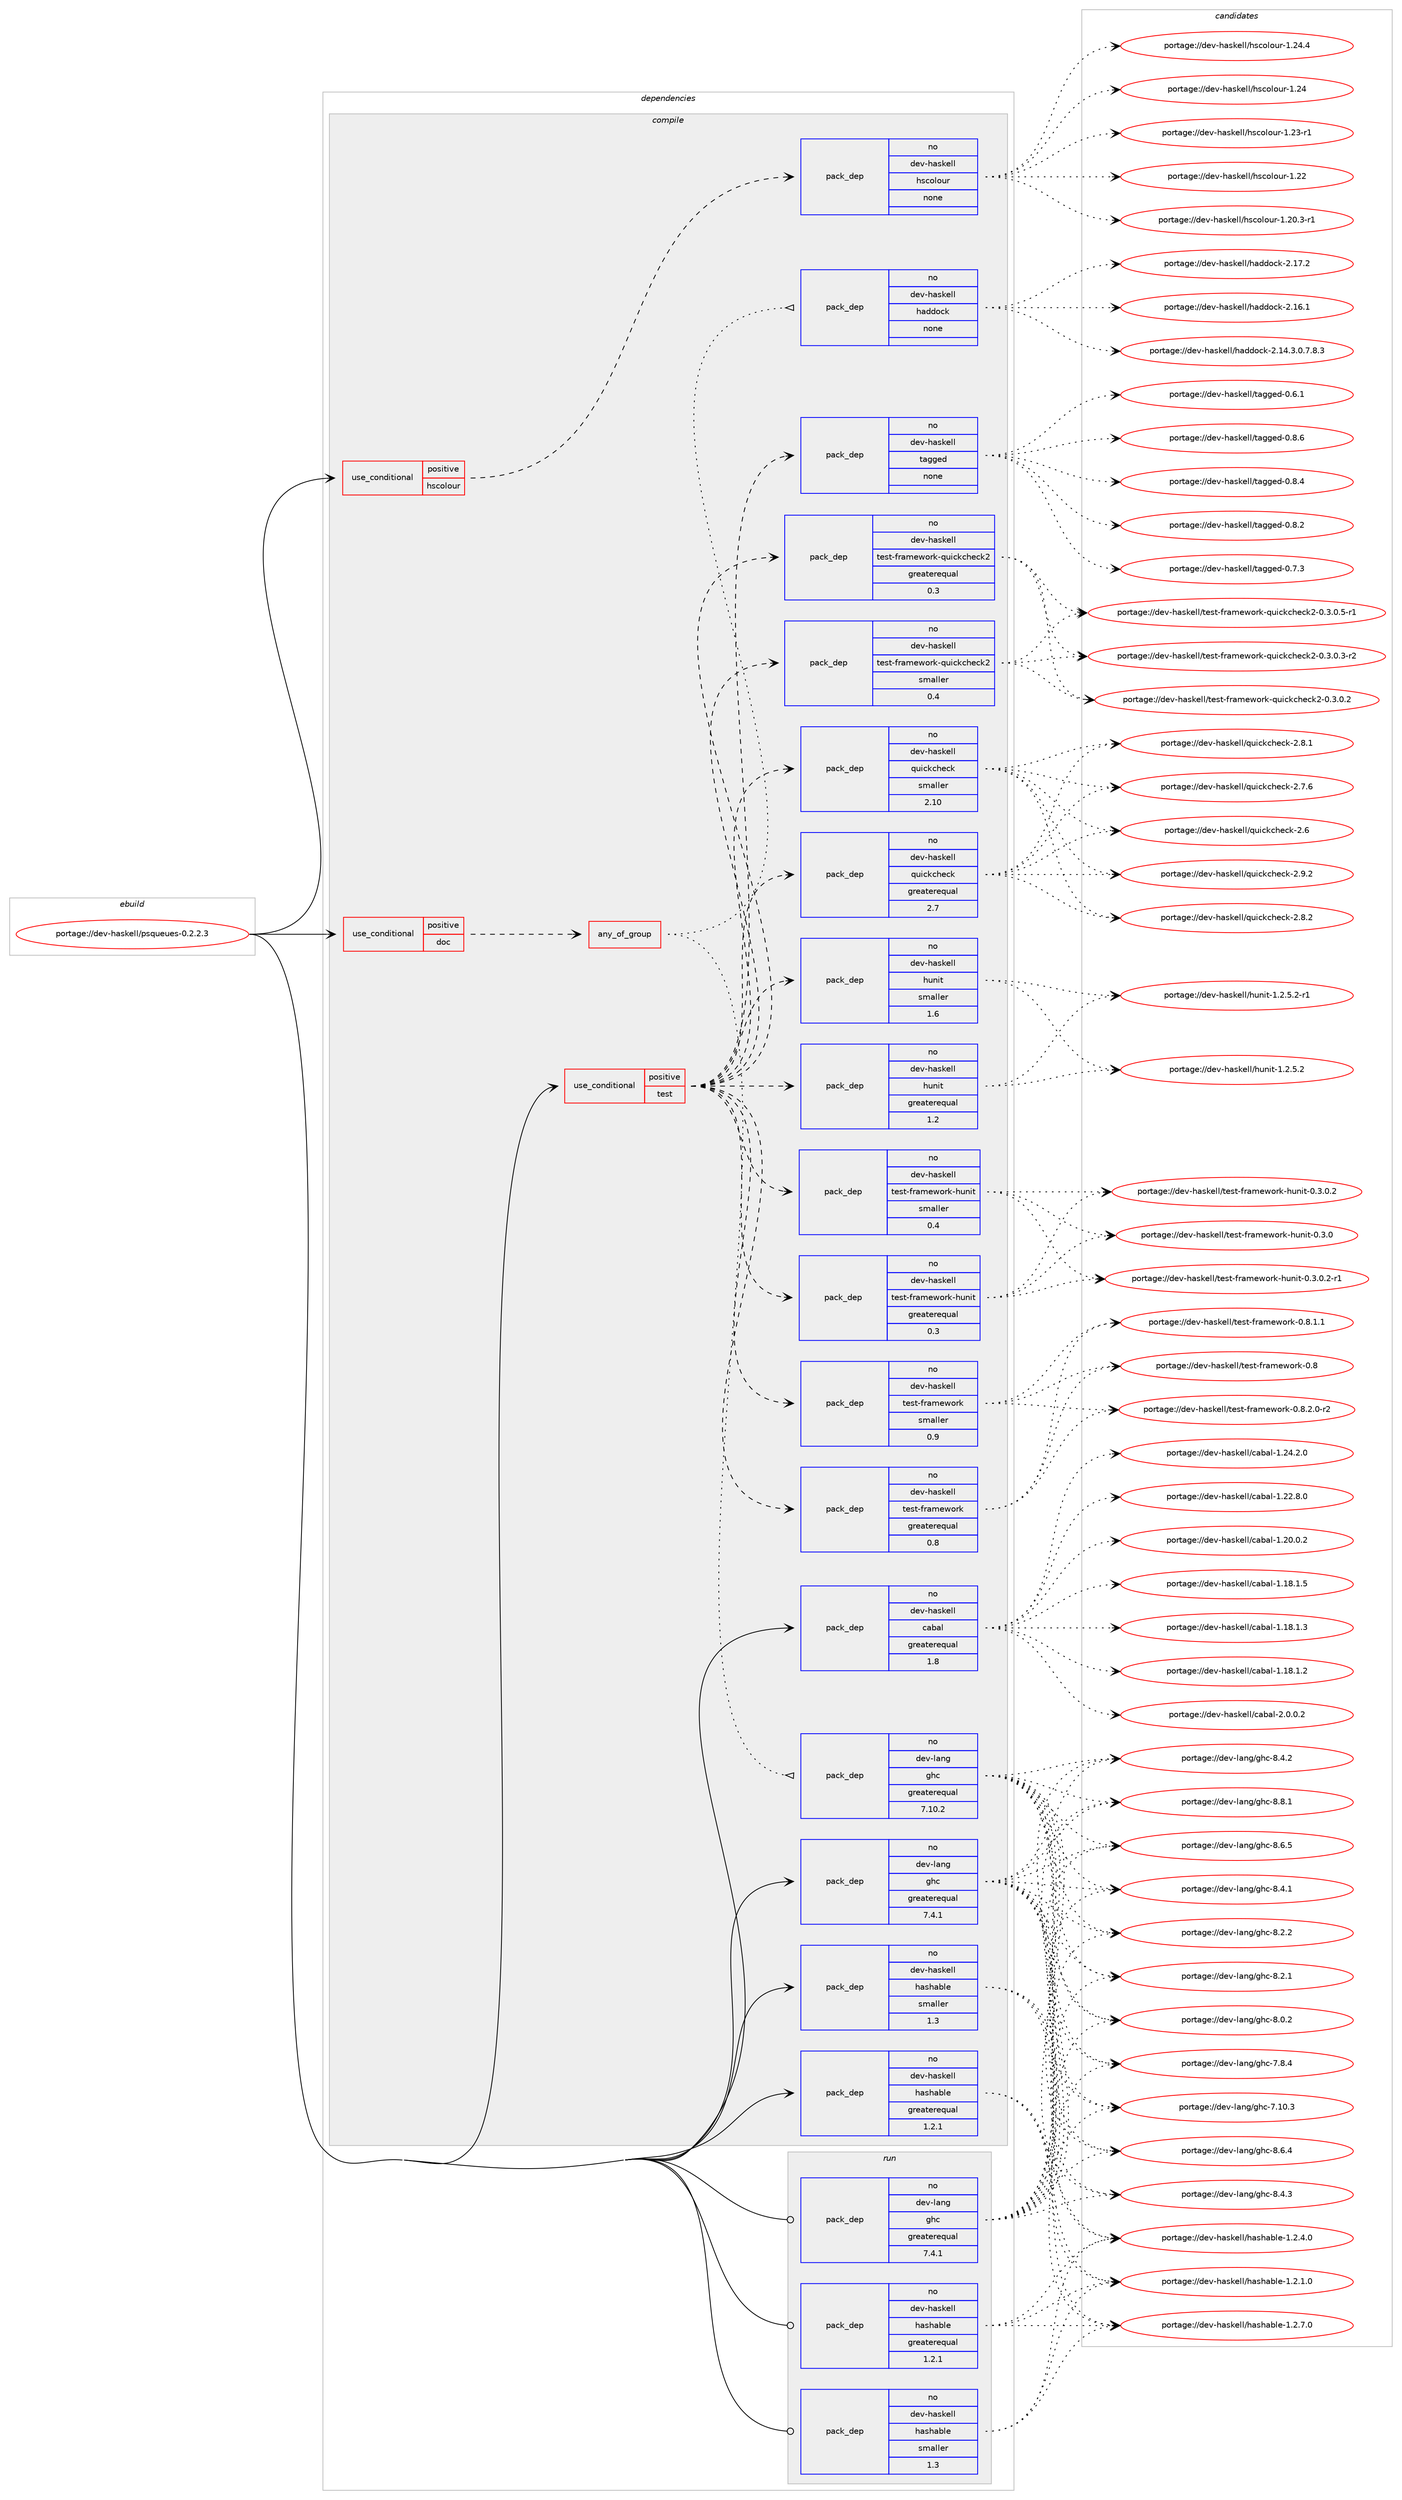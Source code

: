 digraph prolog {

# *************
# Graph options
# *************

newrank=true;
concentrate=true;
compound=true;
graph [rankdir=LR,fontname=Helvetica,fontsize=10,ranksep=1.5];#, ranksep=2.5, nodesep=0.2];
edge  [arrowhead=vee];
node  [fontname=Helvetica,fontsize=10];

# **********
# The ebuild
# **********

subgraph cluster_leftcol {
color=gray;
rank=same;
label=<<i>ebuild</i>>;
id [label="portage://dev-haskell/psqueues-0.2.2.3", color=red, width=4, href="../dev-haskell/psqueues-0.2.2.3.svg"];
}

# ****************
# The dependencies
# ****************

subgraph cluster_midcol {
color=gray;
label=<<i>dependencies</i>>;
subgraph cluster_compile {
fillcolor="#eeeeee";
style=filled;
label=<<i>compile</i>>;
subgraph cond132116 {
dependency547658 [label=<<TABLE BORDER="0" CELLBORDER="1" CELLSPACING="0" CELLPADDING="4"><TR><TD ROWSPAN="3" CELLPADDING="10">use_conditional</TD></TR><TR><TD>positive</TD></TR><TR><TD>doc</TD></TR></TABLE>>, shape=none, color=red];
subgraph any5879 {
dependency547659 [label=<<TABLE BORDER="0" CELLBORDER="1" CELLSPACING="0" CELLPADDING="4"><TR><TD CELLPADDING="10">any_of_group</TD></TR></TABLE>>, shape=none, color=red];subgraph pack409426 {
dependency547660 [label=<<TABLE BORDER="0" CELLBORDER="1" CELLSPACING="0" CELLPADDING="4" WIDTH="220"><TR><TD ROWSPAN="6" CELLPADDING="30">pack_dep</TD></TR><TR><TD WIDTH="110">no</TD></TR><TR><TD>dev-haskell</TD></TR><TR><TD>haddock</TD></TR><TR><TD>none</TD></TR><TR><TD></TD></TR></TABLE>>, shape=none, color=blue];
}
dependency547659:e -> dependency547660:w [weight=20,style="dotted",arrowhead="oinv"];
subgraph pack409427 {
dependency547661 [label=<<TABLE BORDER="0" CELLBORDER="1" CELLSPACING="0" CELLPADDING="4" WIDTH="220"><TR><TD ROWSPAN="6" CELLPADDING="30">pack_dep</TD></TR><TR><TD WIDTH="110">no</TD></TR><TR><TD>dev-lang</TD></TR><TR><TD>ghc</TD></TR><TR><TD>greaterequal</TD></TR><TR><TD>7.10.2</TD></TR></TABLE>>, shape=none, color=blue];
}
dependency547659:e -> dependency547661:w [weight=20,style="dotted",arrowhead="oinv"];
}
dependency547658:e -> dependency547659:w [weight=20,style="dashed",arrowhead="vee"];
}
id:e -> dependency547658:w [weight=20,style="solid",arrowhead="vee"];
subgraph cond132117 {
dependency547662 [label=<<TABLE BORDER="0" CELLBORDER="1" CELLSPACING="0" CELLPADDING="4"><TR><TD ROWSPAN="3" CELLPADDING="10">use_conditional</TD></TR><TR><TD>positive</TD></TR><TR><TD>hscolour</TD></TR></TABLE>>, shape=none, color=red];
subgraph pack409428 {
dependency547663 [label=<<TABLE BORDER="0" CELLBORDER="1" CELLSPACING="0" CELLPADDING="4" WIDTH="220"><TR><TD ROWSPAN="6" CELLPADDING="30">pack_dep</TD></TR><TR><TD WIDTH="110">no</TD></TR><TR><TD>dev-haskell</TD></TR><TR><TD>hscolour</TD></TR><TR><TD>none</TD></TR><TR><TD></TD></TR></TABLE>>, shape=none, color=blue];
}
dependency547662:e -> dependency547663:w [weight=20,style="dashed",arrowhead="vee"];
}
id:e -> dependency547662:w [weight=20,style="solid",arrowhead="vee"];
subgraph cond132118 {
dependency547664 [label=<<TABLE BORDER="0" CELLBORDER="1" CELLSPACING="0" CELLPADDING="4"><TR><TD ROWSPAN="3" CELLPADDING="10">use_conditional</TD></TR><TR><TD>positive</TD></TR><TR><TD>test</TD></TR></TABLE>>, shape=none, color=red];
subgraph pack409429 {
dependency547665 [label=<<TABLE BORDER="0" CELLBORDER="1" CELLSPACING="0" CELLPADDING="4" WIDTH="220"><TR><TD ROWSPAN="6" CELLPADDING="30">pack_dep</TD></TR><TR><TD WIDTH="110">no</TD></TR><TR><TD>dev-haskell</TD></TR><TR><TD>hunit</TD></TR><TR><TD>greaterequal</TD></TR><TR><TD>1.2</TD></TR></TABLE>>, shape=none, color=blue];
}
dependency547664:e -> dependency547665:w [weight=20,style="dashed",arrowhead="vee"];
subgraph pack409430 {
dependency547666 [label=<<TABLE BORDER="0" CELLBORDER="1" CELLSPACING="0" CELLPADDING="4" WIDTH="220"><TR><TD ROWSPAN="6" CELLPADDING="30">pack_dep</TD></TR><TR><TD WIDTH="110">no</TD></TR><TR><TD>dev-haskell</TD></TR><TR><TD>hunit</TD></TR><TR><TD>smaller</TD></TR><TR><TD>1.6</TD></TR></TABLE>>, shape=none, color=blue];
}
dependency547664:e -> dependency547666:w [weight=20,style="dashed",arrowhead="vee"];
subgraph pack409431 {
dependency547667 [label=<<TABLE BORDER="0" CELLBORDER="1" CELLSPACING="0" CELLPADDING="4" WIDTH="220"><TR><TD ROWSPAN="6" CELLPADDING="30">pack_dep</TD></TR><TR><TD WIDTH="110">no</TD></TR><TR><TD>dev-haskell</TD></TR><TR><TD>quickcheck</TD></TR><TR><TD>greaterequal</TD></TR><TR><TD>2.7</TD></TR></TABLE>>, shape=none, color=blue];
}
dependency547664:e -> dependency547667:w [weight=20,style="dashed",arrowhead="vee"];
subgraph pack409432 {
dependency547668 [label=<<TABLE BORDER="0" CELLBORDER="1" CELLSPACING="0" CELLPADDING="4" WIDTH="220"><TR><TD ROWSPAN="6" CELLPADDING="30">pack_dep</TD></TR><TR><TD WIDTH="110">no</TD></TR><TR><TD>dev-haskell</TD></TR><TR><TD>quickcheck</TD></TR><TR><TD>smaller</TD></TR><TR><TD>2.10</TD></TR></TABLE>>, shape=none, color=blue];
}
dependency547664:e -> dependency547668:w [weight=20,style="dashed",arrowhead="vee"];
subgraph pack409433 {
dependency547669 [label=<<TABLE BORDER="0" CELLBORDER="1" CELLSPACING="0" CELLPADDING="4" WIDTH="220"><TR><TD ROWSPAN="6" CELLPADDING="30">pack_dep</TD></TR><TR><TD WIDTH="110">no</TD></TR><TR><TD>dev-haskell</TD></TR><TR><TD>tagged</TD></TR><TR><TD>none</TD></TR><TR><TD></TD></TR></TABLE>>, shape=none, color=blue];
}
dependency547664:e -> dependency547669:w [weight=20,style="dashed",arrowhead="vee"];
subgraph pack409434 {
dependency547670 [label=<<TABLE BORDER="0" CELLBORDER="1" CELLSPACING="0" CELLPADDING="4" WIDTH="220"><TR><TD ROWSPAN="6" CELLPADDING="30">pack_dep</TD></TR><TR><TD WIDTH="110">no</TD></TR><TR><TD>dev-haskell</TD></TR><TR><TD>test-framework</TD></TR><TR><TD>greaterequal</TD></TR><TR><TD>0.8</TD></TR></TABLE>>, shape=none, color=blue];
}
dependency547664:e -> dependency547670:w [weight=20,style="dashed",arrowhead="vee"];
subgraph pack409435 {
dependency547671 [label=<<TABLE BORDER="0" CELLBORDER="1" CELLSPACING="0" CELLPADDING="4" WIDTH="220"><TR><TD ROWSPAN="6" CELLPADDING="30">pack_dep</TD></TR><TR><TD WIDTH="110">no</TD></TR><TR><TD>dev-haskell</TD></TR><TR><TD>test-framework</TD></TR><TR><TD>smaller</TD></TR><TR><TD>0.9</TD></TR></TABLE>>, shape=none, color=blue];
}
dependency547664:e -> dependency547671:w [weight=20,style="dashed",arrowhead="vee"];
subgraph pack409436 {
dependency547672 [label=<<TABLE BORDER="0" CELLBORDER="1" CELLSPACING="0" CELLPADDING="4" WIDTH="220"><TR><TD ROWSPAN="6" CELLPADDING="30">pack_dep</TD></TR><TR><TD WIDTH="110">no</TD></TR><TR><TD>dev-haskell</TD></TR><TR><TD>test-framework-hunit</TD></TR><TR><TD>greaterequal</TD></TR><TR><TD>0.3</TD></TR></TABLE>>, shape=none, color=blue];
}
dependency547664:e -> dependency547672:w [weight=20,style="dashed",arrowhead="vee"];
subgraph pack409437 {
dependency547673 [label=<<TABLE BORDER="0" CELLBORDER="1" CELLSPACING="0" CELLPADDING="4" WIDTH="220"><TR><TD ROWSPAN="6" CELLPADDING="30">pack_dep</TD></TR><TR><TD WIDTH="110">no</TD></TR><TR><TD>dev-haskell</TD></TR><TR><TD>test-framework-hunit</TD></TR><TR><TD>smaller</TD></TR><TR><TD>0.4</TD></TR></TABLE>>, shape=none, color=blue];
}
dependency547664:e -> dependency547673:w [weight=20,style="dashed",arrowhead="vee"];
subgraph pack409438 {
dependency547674 [label=<<TABLE BORDER="0" CELLBORDER="1" CELLSPACING="0" CELLPADDING="4" WIDTH="220"><TR><TD ROWSPAN="6" CELLPADDING="30">pack_dep</TD></TR><TR><TD WIDTH="110">no</TD></TR><TR><TD>dev-haskell</TD></TR><TR><TD>test-framework-quickcheck2</TD></TR><TR><TD>greaterequal</TD></TR><TR><TD>0.3</TD></TR></TABLE>>, shape=none, color=blue];
}
dependency547664:e -> dependency547674:w [weight=20,style="dashed",arrowhead="vee"];
subgraph pack409439 {
dependency547675 [label=<<TABLE BORDER="0" CELLBORDER="1" CELLSPACING="0" CELLPADDING="4" WIDTH="220"><TR><TD ROWSPAN="6" CELLPADDING="30">pack_dep</TD></TR><TR><TD WIDTH="110">no</TD></TR><TR><TD>dev-haskell</TD></TR><TR><TD>test-framework-quickcheck2</TD></TR><TR><TD>smaller</TD></TR><TR><TD>0.4</TD></TR></TABLE>>, shape=none, color=blue];
}
dependency547664:e -> dependency547675:w [weight=20,style="dashed",arrowhead="vee"];
}
id:e -> dependency547664:w [weight=20,style="solid",arrowhead="vee"];
subgraph pack409440 {
dependency547676 [label=<<TABLE BORDER="0" CELLBORDER="1" CELLSPACING="0" CELLPADDING="4" WIDTH="220"><TR><TD ROWSPAN="6" CELLPADDING="30">pack_dep</TD></TR><TR><TD WIDTH="110">no</TD></TR><TR><TD>dev-haskell</TD></TR><TR><TD>cabal</TD></TR><TR><TD>greaterequal</TD></TR><TR><TD>1.8</TD></TR></TABLE>>, shape=none, color=blue];
}
id:e -> dependency547676:w [weight=20,style="solid",arrowhead="vee"];
subgraph pack409441 {
dependency547677 [label=<<TABLE BORDER="0" CELLBORDER="1" CELLSPACING="0" CELLPADDING="4" WIDTH="220"><TR><TD ROWSPAN="6" CELLPADDING="30">pack_dep</TD></TR><TR><TD WIDTH="110">no</TD></TR><TR><TD>dev-haskell</TD></TR><TR><TD>hashable</TD></TR><TR><TD>greaterequal</TD></TR><TR><TD>1.2.1</TD></TR></TABLE>>, shape=none, color=blue];
}
id:e -> dependency547677:w [weight=20,style="solid",arrowhead="vee"];
subgraph pack409442 {
dependency547678 [label=<<TABLE BORDER="0" CELLBORDER="1" CELLSPACING="0" CELLPADDING="4" WIDTH="220"><TR><TD ROWSPAN="6" CELLPADDING="30">pack_dep</TD></TR><TR><TD WIDTH="110">no</TD></TR><TR><TD>dev-haskell</TD></TR><TR><TD>hashable</TD></TR><TR><TD>smaller</TD></TR><TR><TD>1.3</TD></TR></TABLE>>, shape=none, color=blue];
}
id:e -> dependency547678:w [weight=20,style="solid",arrowhead="vee"];
subgraph pack409443 {
dependency547679 [label=<<TABLE BORDER="0" CELLBORDER="1" CELLSPACING="0" CELLPADDING="4" WIDTH="220"><TR><TD ROWSPAN="6" CELLPADDING="30">pack_dep</TD></TR><TR><TD WIDTH="110">no</TD></TR><TR><TD>dev-lang</TD></TR><TR><TD>ghc</TD></TR><TR><TD>greaterequal</TD></TR><TR><TD>7.4.1</TD></TR></TABLE>>, shape=none, color=blue];
}
id:e -> dependency547679:w [weight=20,style="solid",arrowhead="vee"];
}
subgraph cluster_compileandrun {
fillcolor="#eeeeee";
style=filled;
label=<<i>compile and run</i>>;
}
subgraph cluster_run {
fillcolor="#eeeeee";
style=filled;
label=<<i>run</i>>;
subgraph pack409444 {
dependency547680 [label=<<TABLE BORDER="0" CELLBORDER="1" CELLSPACING="0" CELLPADDING="4" WIDTH="220"><TR><TD ROWSPAN="6" CELLPADDING="30">pack_dep</TD></TR><TR><TD WIDTH="110">no</TD></TR><TR><TD>dev-haskell</TD></TR><TR><TD>hashable</TD></TR><TR><TD>greaterequal</TD></TR><TR><TD>1.2.1</TD></TR></TABLE>>, shape=none, color=blue];
}
id:e -> dependency547680:w [weight=20,style="solid",arrowhead="odot"];
subgraph pack409445 {
dependency547681 [label=<<TABLE BORDER="0" CELLBORDER="1" CELLSPACING="0" CELLPADDING="4" WIDTH="220"><TR><TD ROWSPAN="6" CELLPADDING="30">pack_dep</TD></TR><TR><TD WIDTH="110">no</TD></TR><TR><TD>dev-haskell</TD></TR><TR><TD>hashable</TD></TR><TR><TD>smaller</TD></TR><TR><TD>1.3</TD></TR></TABLE>>, shape=none, color=blue];
}
id:e -> dependency547681:w [weight=20,style="solid",arrowhead="odot"];
subgraph pack409446 {
dependency547682 [label=<<TABLE BORDER="0" CELLBORDER="1" CELLSPACING="0" CELLPADDING="4" WIDTH="220"><TR><TD ROWSPAN="6" CELLPADDING="30">pack_dep</TD></TR><TR><TD WIDTH="110">no</TD></TR><TR><TD>dev-lang</TD></TR><TR><TD>ghc</TD></TR><TR><TD>greaterequal</TD></TR><TR><TD>7.4.1</TD></TR></TABLE>>, shape=none, color=blue];
}
id:e -> dependency547682:w [weight=20,style="solid",arrowhead="odot"];
}
}

# **************
# The candidates
# **************

subgraph cluster_choices {
rank=same;
color=gray;
label=<<i>candidates</i>>;

subgraph choice409426 {
color=black;
nodesep=1;
choice100101118451049711510710110810847104971001001119910745504649554650 [label="portage://dev-haskell/haddock-2.17.2", color=red, width=4,href="../dev-haskell/haddock-2.17.2.svg"];
choice100101118451049711510710110810847104971001001119910745504649544649 [label="portage://dev-haskell/haddock-2.16.1", color=red, width=4,href="../dev-haskell/haddock-2.16.1.svg"];
choice1001011184510497115107101108108471049710010011199107455046495246514648465546564651 [label="portage://dev-haskell/haddock-2.14.3.0.7.8.3", color=red, width=4,href="../dev-haskell/haddock-2.14.3.0.7.8.3.svg"];
dependency547660:e -> choice100101118451049711510710110810847104971001001119910745504649554650:w [style=dotted,weight="100"];
dependency547660:e -> choice100101118451049711510710110810847104971001001119910745504649544649:w [style=dotted,weight="100"];
dependency547660:e -> choice1001011184510497115107101108108471049710010011199107455046495246514648465546564651:w [style=dotted,weight="100"];
}
subgraph choice409427 {
color=black;
nodesep=1;
choice10010111845108971101034710310499455646564649 [label="portage://dev-lang/ghc-8.8.1", color=red, width=4,href="../dev-lang/ghc-8.8.1.svg"];
choice10010111845108971101034710310499455646544653 [label="portage://dev-lang/ghc-8.6.5", color=red, width=4,href="../dev-lang/ghc-8.6.5.svg"];
choice10010111845108971101034710310499455646544652 [label="portage://dev-lang/ghc-8.6.4", color=red, width=4,href="../dev-lang/ghc-8.6.4.svg"];
choice10010111845108971101034710310499455646524651 [label="portage://dev-lang/ghc-8.4.3", color=red, width=4,href="../dev-lang/ghc-8.4.3.svg"];
choice10010111845108971101034710310499455646524650 [label="portage://dev-lang/ghc-8.4.2", color=red, width=4,href="../dev-lang/ghc-8.4.2.svg"];
choice10010111845108971101034710310499455646524649 [label="portage://dev-lang/ghc-8.4.1", color=red, width=4,href="../dev-lang/ghc-8.4.1.svg"];
choice10010111845108971101034710310499455646504650 [label="portage://dev-lang/ghc-8.2.2", color=red, width=4,href="../dev-lang/ghc-8.2.2.svg"];
choice10010111845108971101034710310499455646504649 [label="portage://dev-lang/ghc-8.2.1", color=red, width=4,href="../dev-lang/ghc-8.2.1.svg"];
choice10010111845108971101034710310499455646484650 [label="portage://dev-lang/ghc-8.0.2", color=red, width=4,href="../dev-lang/ghc-8.0.2.svg"];
choice10010111845108971101034710310499455546564652 [label="portage://dev-lang/ghc-7.8.4", color=red, width=4,href="../dev-lang/ghc-7.8.4.svg"];
choice1001011184510897110103471031049945554649484651 [label="portage://dev-lang/ghc-7.10.3", color=red, width=4,href="../dev-lang/ghc-7.10.3.svg"];
dependency547661:e -> choice10010111845108971101034710310499455646564649:w [style=dotted,weight="100"];
dependency547661:e -> choice10010111845108971101034710310499455646544653:w [style=dotted,weight="100"];
dependency547661:e -> choice10010111845108971101034710310499455646544652:w [style=dotted,weight="100"];
dependency547661:e -> choice10010111845108971101034710310499455646524651:w [style=dotted,weight="100"];
dependency547661:e -> choice10010111845108971101034710310499455646524650:w [style=dotted,weight="100"];
dependency547661:e -> choice10010111845108971101034710310499455646524649:w [style=dotted,weight="100"];
dependency547661:e -> choice10010111845108971101034710310499455646504650:w [style=dotted,weight="100"];
dependency547661:e -> choice10010111845108971101034710310499455646504649:w [style=dotted,weight="100"];
dependency547661:e -> choice10010111845108971101034710310499455646484650:w [style=dotted,weight="100"];
dependency547661:e -> choice10010111845108971101034710310499455546564652:w [style=dotted,weight="100"];
dependency547661:e -> choice1001011184510897110103471031049945554649484651:w [style=dotted,weight="100"];
}
subgraph choice409428 {
color=black;
nodesep=1;
choice1001011184510497115107101108108471041159911110811111711445494650524652 [label="portage://dev-haskell/hscolour-1.24.4", color=red, width=4,href="../dev-haskell/hscolour-1.24.4.svg"];
choice100101118451049711510710110810847104115991111081111171144549465052 [label="portage://dev-haskell/hscolour-1.24", color=red, width=4,href="../dev-haskell/hscolour-1.24.svg"];
choice1001011184510497115107101108108471041159911110811111711445494650514511449 [label="portage://dev-haskell/hscolour-1.23-r1", color=red, width=4,href="../dev-haskell/hscolour-1.23-r1.svg"];
choice100101118451049711510710110810847104115991111081111171144549465050 [label="portage://dev-haskell/hscolour-1.22", color=red, width=4,href="../dev-haskell/hscolour-1.22.svg"];
choice10010111845104971151071011081084710411599111108111117114454946504846514511449 [label="portage://dev-haskell/hscolour-1.20.3-r1", color=red, width=4,href="../dev-haskell/hscolour-1.20.3-r1.svg"];
dependency547663:e -> choice1001011184510497115107101108108471041159911110811111711445494650524652:w [style=dotted,weight="100"];
dependency547663:e -> choice100101118451049711510710110810847104115991111081111171144549465052:w [style=dotted,weight="100"];
dependency547663:e -> choice1001011184510497115107101108108471041159911110811111711445494650514511449:w [style=dotted,weight="100"];
dependency547663:e -> choice100101118451049711510710110810847104115991111081111171144549465050:w [style=dotted,weight="100"];
dependency547663:e -> choice10010111845104971151071011081084710411599111108111117114454946504846514511449:w [style=dotted,weight="100"];
}
subgraph choice409429 {
color=black;
nodesep=1;
choice10010111845104971151071011081084710411711010511645494650465346504511449 [label="portage://dev-haskell/hunit-1.2.5.2-r1", color=red, width=4,href="../dev-haskell/hunit-1.2.5.2-r1.svg"];
choice1001011184510497115107101108108471041171101051164549465046534650 [label="portage://dev-haskell/hunit-1.2.5.2", color=red, width=4,href="../dev-haskell/hunit-1.2.5.2.svg"];
dependency547665:e -> choice10010111845104971151071011081084710411711010511645494650465346504511449:w [style=dotted,weight="100"];
dependency547665:e -> choice1001011184510497115107101108108471041171101051164549465046534650:w [style=dotted,weight="100"];
}
subgraph choice409430 {
color=black;
nodesep=1;
choice10010111845104971151071011081084710411711010511645494650465346504511449 [label="portage://dev-haskell/hunit-1.2.5.2-r1", color=red, width=4,href="../dev-haskell/hunit-1.2.5.2-r1.svg"];
choice1001011184510497115107101108108471041171101051164549465046534650 [label="portage://dev-haskell/hunit-1.2.5.2", color=red, width=4,href="../dev-haskell/hunit-1.2.5.2.svg"];
dependency547666:e -> choice10010111845104971151071011081084710411711010511645494650465346504511449:w [style=dotted,weight="100"];
dependency547666:e -> choice1001011184510497115107101108108471041171101051164549465046534650:w [style=dotted,weight="100"];
}
subgraph choice409431 {
color=black;
nodesep=1;
choice100101118451049711510710110810847113117105991079910410199107455046574650 [label="portage://dev-haskell/quickcheck-2.9.2", color=red, width=4,href="../dev-haskell/quickcheck-2.9.2.svg"];
choice100101118451049711510710110810847113117105991079910410199107455046564650 [label="portage://dev-haskell/quickcheck-2.8.2", color=red, width=4,href="../dev-haskell/quickcheck-2.8.2.svg"];
choice100101118451049711510710110810847113117105991079910410199107455046564649 [label="portage://dev-haskell/quickcheck-2.8.1", color=red, width=4,href="../dev-haskell/quickcheck-2.8.1.svg"];
choice100101118451049711510710110810847113117105991079910410199107455046554654 [label="portage://dev-haskell/quickcheck-2.7.6", color=red, width=4,href="../dev-haskell/quickcheck-2.7.6.svg"];
choice10010111845104971151071011081084711311710599107991041019910745504654 [label="portage://dev-haskell/quickcheck-2.6", color=red, width=4,href="../dev-haskell/quickcheck-2.6.svg"];
dependency547667:e -> choice100101118451049711510710110810847113117105991079910410199107455046574650:w [style=dotted,weight="100"];
dependency547667:e -> choice100101118451049711510710110810847113117105991079910410199107455046564650:w [style=dotted,weight="100"];
dependency547667:e -> choice100101118451049711510710110810847113117105991079910410199107455046564649:w [style=dotted,weight="100"];
dependency547667:e -> choice100101118451049711510710110810847113117105991079910410199107455046554654:w [style=dotted,weight="100"];
dependency547667:e -> choice10010111845104971151071011081084711311710599107991041019910745504654:w [style=dotted,weight="100"];
}
subgraph choice409432 {
color=black;
nodesep=1;
choice100101118451049711510710110810847113117105991079910410199107455046574650 [label="portage://dev-haskell/quickcheck-2.9.2", color=red, width=4,href="../dev-haskell/quickcheck-2.9.2.svg"];
choice100101118451049711510710110810847113117105991079910410199107455046564650 [label="portage://dev-haskell/quickcheck-2.8.2", color=red, width=4,href="../dev-haskell/quickcheck-2.8.2.svg"];
choice100101118451049711510710110810847113117105991079910410199107455046564649 [label="portage://dev-haskell/quickcheck-2.8.1", color=red, width=4,href="../dev-haskell/quickcheck-2.8.1.svg"];
choice100101118451049711510710110810847113117105991079910410199107455046554654 [label="portage://dev-haskell/quickcheck-2.7.6", color=red, width=4,href="../dev-haskell/quickcheck-2.7.6.svg"];
choice10010111845104971151071011081084711311710599107991041019910745504654 [label="portage://dev-haskell/quickcheck-2.6", color=red, width=4,href="../dev-haskell/quickcheck-2.6.svg"];
dependency547668:e -> choice100101118451049711510710110810847113117105991079910410199107455046574650:w [style=dotted,weight="100"];
dependency547668:e -> choice100101118451049711510710110810847113117105991079910410199107455046564650:w [style=dotted,weight="100"];
dependency547668:e -> choice100101118451049711510710110810847113117105991079910410199107455046564649:w [style=dotted,weight="100"];
dependency547668:e -> choice100101118451049711510710110810847113117105991079910410199107455046554654:w [style=dotted,weight="100"];
dependency547668:e -> choice10010111845104971151071011081084711311710599107991041019910745504654:w [style=dotted,weight="100"];
}
subgraph choice409433 {
color=black;
nodesep=1;
choice10010111845104971151071011081084711697103103101100454846564654 [label="portage://dev-haskell/tagged-0.8.6", color=red, width=4,href="../dev-haskell/tagged-0.8.6.svg"];
choice10010111845104971151071011081084711697103103101100454846564652 [label="portage://dev-haskell/tagged-0.8.4", color=red, width=4,href="../dev-haskell/tagged-0.8.4.svg"];
choice10010111845104971151071011081084711697103103101100454846564650 [label="portage://dev-haskell/tagged-0.8.2", color=red, width=4,href="../dev-haskell/tagged-0.8.2.svg"];
choice10010111845104971151071011081084711697103103101100454846554651 [label="portage://dev-haskell/tagged-0.7.3", color=red, width=4,href="../dev-haskell/tagged-0.7.3.svg"];
choice10010111845104971151071011081084711697103103101100454846544649 [label="portage://dev-haskell/tagged-0.6.1", color=red, width=4,href="../dev-haskell/tagged-0.6.1.svg"];
dependency547669:e -> choice10010111845104971151071011081084711697103103101100454846564654:w [style=dotted,weight="100"];
dependency547669:e -> choice10010111845104971151071011081084711697103103101100454846564652:w [style=dotted,weight="100"];
dependency547669:e -> choice10010111845104971151071011081084711697103103101100454846564650:w [style=dotted,weight="100"];
dependency547669:e -> choice10010111845104971151071011081084711697103103101100454846554651:w [style=dotted,weight="100"];
dependency547669:e -> choice10010111845104971151071011081084711697103103101100454846544649:w [style=dotted,weight="100"];
}
subgraph choice409434 {
color=black;
nodesep=1;
choice100101118451049711510710110810847116101115116451021149710910111911111410745484656465046484511450 [label="portage://dev-haskell/test-framework-0.8.2.0-r2", color=red, width=4,href="../dev-haskell/test-framework-0.8.2.0-r2.svg"];
choice10010111845104971151071011081084711610111511645102114971091011191111141074548465646494649 [label="portage://dev-haskell/test-framework-0.8.1.1", color=red, width=4,href="../dev-haskell/test-framework-0.8.1.1.svg"];
choice100101118451049711510710110810847116101115116451021149710910111911111410745484656 [label="portage://dev-haskell/test-framework-0.8", color=red, width=4,href="../dev-haskell/test-framework-0.8.svg"];
dependency547670:e -> choice100101118451049711510710110810847116101115116451021149710910111911111410745484656465046484511450:w [style=dotted,weight="100"];
dependency547670:e -> choice10010111845104971151071011081084711610111511645102114971091011191111141074548465646494649:w [style=dotted,weight="100"];
dependency547670:e -> choice100101118451049711510710110810847116101115116451021149710910111911111410745484656:w [style=dotted,weight="100"];
}
subgraph choice409435 {
color=black;
nodesep=1;
choice100101118451049711510710110810847116101115116451021149710910111911111410745484656465046484511450 [label="portage://dev-haskell/test-framework-0.8.2.0-r2", color=red, width=4,href="../dev-haskell/test-framework-0.8.2.0-r2.svg"];
choice10010111845104971151071011081084711610111511645102114971091011191111141074548465646494649 [label="portage://dev-haskell/test-framework-0.8.1.1", color=red, width=4,href="../dev-haskell/test-framework-0.8.1.1.svg"];
choice100101118451049711510710110810847116101115116451021149710910111911111410745484656 [label="portage://dev-haskell/test-framework-0.8", color=red, width=4,href="../dev-haskell/test-framework-0.8.svg"];
dependency547671:e -> choice100101118451049711510710110810847116101115116451021149710910111911111410745484656465046484511450:w [style=dotted,weight="100"];
dependency547671:e -> choice10010111845104971151071011081084711610111511645102114971091011191111141074548465646494649:w [style=dotted,weight="100"];
dependency547671:e -> choice100101118451049711510710110810847116101115116451021149710910111911111410745484656:w [style=dotted,weight="100"];
}
subgraph choice409436 {
color=black;
nodesep=1;
choice10010111845104971151071011081084711610111511645102114971091011191111141074510411711010511645484651464846504511449 [label="portage://dev-haskell/test-framework-hunit-0.3.0.2-r1", color=red, width=4,href="../dev-haskell/test-framework-hunit-0.3.0.2-r1.svg"];
choice1001011184510497115107101108108471161011151164510211497109101119111114107451041171101051164548465146484650 [label="portage://dev-haskell/test-framework-hunit-0.3.0.2", color=red, width=4,href="../dev-haskell/test-framework-hunit-0.3.0.2.svg"];
choice100101118451049711510710110810847116101115116451021149710910111911111410745104117110105116454846514648 [label="portage://dev-haskell/test-framework-hunit-0.3.0", color=red, width=4,href="../dev-haskell/test-framework-hunit-0.3.0.svg"];
dependency547672:e -> choice10010111845104971151071011081084711610111511645102114971091011191111141074510411711010511645484651464846504511449:w [style=dotted,weight="100"];
dependency547672:e -> choice1001011184510497115107101108108471161011151164510211497109101119111114107451041171101051164548465146484650:w [style=dotted,weight="100"];
dependency547672:e -> choice100101118451049711510710110810847116101115116451021149710910111911111410745104117110105116454846514648:w [style=dotted,weight="100"];
}
subgraph choice409437 {
color=black;
nodesep=1;
choice10010111845104971151071011081084711610111511645102114971091011191111141074510411711010511645484651464846504511449 [label="portage://dev-haskell/test-framework-hunit-0.3.0.2-r1", color=red, width=4,href="../dev-haskell/test-framework-hunit-0.3.0.2-r1.svg"];
choice1001011184510497115107101108108471161011151164510211497109101119111114107451041171101051164548465146484650 [label="portage://dev-haskell/test-framework-hunit-0.3.0.2", color=red, width=4,href="../dev-haskell/test-framework-hunit-0.3.0.2.svg"];
choice100101118451049711510710110810847116101115116451021149710910111911111410745104117110105116454846514648 [label="portage://dev-haskell/test-framework-hunit-0.3.0", color=red, width=4,href="../dev-haskell/test-framework-hunit-0.3.0.svg"];
dependency547673:e -> choice10010111845104971151071011081084711610111511645102114971091011191111141074510411711010511645484651464846504511449:w [style=dotted,weight="100"];
dependency547673:e -> choice1001011184510497115107101108108471161011151164510211497109101119111114107451041171101051164548465146484650:w [style=dotted,weight="100"];
dependency547673:e -> choice100101118451049711510710110810847116101115116451021149710910111911111410745104117110105116454846514648:w [style=dotted,weight="100"];
}
subgraph choice409438 {
color=black;
nodesep=1;
choice1001011184510497115107101108108471161011151164510211497109101119111114107451131171059910799104101991075045484651464846534511449 [label="portage://dev-haskell/test-framework-quickcheck2-0.3.0.5-r1", color=red, width=4,href="../dev-haskell/test-framework-quickcheck2-0.3.0.5-r1.svg"];
choice1001011184510497115107101108108471161011151164510211497109101119111114107451131171059910799104101991075045484651464846514511450 [label="portage://dev-haskell/test-framework-quickcheck2-0.3.0.3-r2", color=red, width=4,href="../dev-haskell/test-framework-quickcheck2-0.3.0.3-r2.svg"];
choice100101118451049711510710110810847116101115116451021149710910111911111410745113117105991079910410199107504548465146484650 [label="portage://dev-haskell/test-framework-quickcheck2-0.3.0.2", color=red, width=4,href="../dev-haskell/test-framework-quickcheck2-0.3.0.2.svg"];
dependency547674:e -> choice1001011184510497115107101108108471161011151164510211497109101119111114107451131171059910799104101991075045484651464846534511449:w [style=dotted,weight="100"];
dependency547674:e -> choice1001011184510497115107101108108471161011151164510211497109101119111114107451131171059910799104101991075045484651464846514511450:w [style=dotted,weight="100"];
dependency547674:e -> choice100101118451049711510710110810847116101115116451021149710910111911111410745113117105991079910410199107504548465146484650:w [style=dotted,weight="100"];
}
subgraph choice409439 {
color=black;
nodesep=1;
choice1001011184510497115107101108108471161011151164510211497109101119111114107451131171059910799104101991075045484651464846534511449 [label="portage://dev-haskell/test-framework-quickcheck2-0.3.0.5-r1", color=red, width=4,href="../dev-haskell/test-framework-quickcheck2-0.3.0.5-r1.svg"];
choice1001011184510497115107101108108471161011151164510211497109101119111114107451131171059910799104101991075045484651464846514511450 [label="portage://dev-haskell/test-framework-quickcheck2-0.3.0.3-r2", color=red, width=4,href="../dev-haskell/test-framework-quickcheck2-0.3.0.3-r2.svg"];
choice100101118451049711510710110810847116101115116451021149710910111911111410745113117105991079910410199107504548465146484650 [label="portage://dev-haskell/test-framework-quickcheck2-0.3.0.2", color=red, width=4,href="../dev-haskell/test-framework-quickcheck2-0.3.0.2.svg"];
dependency547675:e -> choice1001011184510497115107101108108471161011151164510211497109101119111114107451131171059910799104101991075045484651464846534511449:w [style=dotted,weight="100"];
dependency547675:e -> choice1001011184510497115107101108108471161011151164510211497109101119111114107451131171059910799104101991075045484651464846514511450:w [style=dotted,weight="100"];
dependency547675:e -> choice100101118451049711510710110810847116101115116451021149710910111911111410745113117105991079910410199107504548465146484650:w [style=dotted,weight="100"];
}
subgraph choice409440 {
color=black;
nodesep=1;
choice100101118451049711510710110810847999798971084550464846484650 [label="portage://dev-haskell/cabal-2.0.0.2", color=red, width=4,href="../dev-haskell/cabal-2.0.0.2.svg"];
choice10010111845104971151071011081084799979897108454946505246504648 [label="portage://dev-haskell/cabal-1.24.2.0", color=red, width=4,href="../dev-haskell/cabal-1.24.2.0.svg"];
choice10010111845104971151071011081084799979897108454946505046564648 [label="portage://dev-haskell/cabal-1.22.8.0", color=red, width=4,href="../dev-haskell/cabal-1.22.8.0.svg"];
choice10010111845104971151071011081084799979897108454946504846484650 [label="portage://dev-haskell/cabal-1.20.0.2", color=red, width=4,href="../dev-haskell/cabal-1.20.0.2.svg"];
choice10010111845104971151071011081084799979897108454946495646494653 [label="portage://dev-haskell/cabal-1.18.1.5", color=red, width=4,href="../dev-haskell/cabal-1.18.1.5.svg"];
choice10010111845104971151071011081084799979897108454946495646494651 [label="portage://dev-haskell/cabal-1.18.1.3", color=red, width=4,href="../dev-haskell/cabal-1.18.1.3.svg"];
choice10010111845104971151071011081084799979897108454946495646494650 [label="portage://dev-haskell/cabal-1.18.1.2", color=red, width=4,href="../dev-haskell/cabal-1.18.1.2.svg"];
dependency547676:e -> choice100101118451049711510710110810847999798971084550464846484650:w [style=dotted,weight="100"];
dependency547676:e -> choice10010111845104971151071011081084799979897108454946505246504648:w [style=dotted,weight="100"];
dependency547676:e -> choice10010111845104971151071011081084799979897108454946505046564648:w [style=dotted,weight="100"];
dependency547676:e -> choice10010111845104971151071011081084799979897108454946504846484650:w [style=dotted,weight="100"];
dependency547676:e -> choice10010111845104971151071011081084799979897108454946495646494653:w [style=dotted,weight="100"];
dependency547676:e -> choice10010111845104971151071011081084799979897108454946495646494651:w [style=dotted,weight="100"];
dependency547676:e -> choice10010111845104971151071011081084799979897108454946495646494650:w [style=dotted,weight="100"];
}
subgraph choice409441 {
color=black;
nodesep=1;
choice1001011184510497115107101108108471049711510497981081014549465046554648 [label="portage://dev-haskell/hashable-1.2.7.0", color=red, width=4,href="../dev-haskell/hashable-1.2.7.0.svg"];
choice1001011184510497115107101108108471049711510497981081014549465046524648 [label="portage://dev-haskell/hashable-1.2.4.0", color=red, width=4,href="../dev-haskell/hashable-1.2.4.0.svg"];
choice1001011184510497115107101108108471049711510497981081014549465046494648 [label="portage://dev-haskell/hashable-1.2.1.0", color=red, width=4,href="../dev-haskell/hashable-1.2.1.0.svg"];
dependency547677:e -> choice1001011184510497115107101108108471049711510497981081014549465046554648:w [style=dotted,weight="100"];
dependency547677:e -> choice1001011184510497115107101108108471049711510497981081014549465046524648:w [style=dotted,weight="100"];
dependency547677:e -> choice1001011184510497115107101108108471049711510497981081014549465046494648:w [style=dotted,weight="100"];
}
subgraph choice409442 {
color=black;
nodesep=1;
choice1001011184510497115107101108108471049711510497981081014549465046554648 [label="portage://dev-haskell/hashable-1.2.7.0", color=red, width=4,href="../dev-haskell/hashable-1.2.7.0.svg"];
choice1001011184510497115107101108108471049711510497981081014549465046524648 [label="portage://dev-haskell/hashable-1.2.4.0", color=red, width=4,href="../dev-haskell/hashable-1.2.4.0.svg"];
choice1001011184510497115107101108108471049711510497981081014549465046494648 [label="portage://dev-haskell/hashable-1.2.1.0", color=red, width=4,href="../dev-haskell/hashable-1.2.1.0.svg"];
dependency547678:e -> choice1001011184510497115107101108108471049711510497981081014549465046554648:w [style=dotted,weight="100"];
dependency547678:e -> choice1001011184510497115107101108108471049711510497981081014549465046524648:w [style=dotted,weight="100"];
dependency547678:e -> choice1001011184510497115107101108108471049711510497981081014549465046494648:w [style=dotted,weight="100"];
}
subgraph choice409443 {
color=black;
nodesep=1;
choice10010111845108971101034710310499455646564649 [label="portage://dev-lang/ghc-8.8.1", color=red, width=4,href="../dev-lang/ghc-8.8.1.svg"];
choice10010111845108971101034710310499455646544653 [label="portage://dev-lang/ghc-8.6.5", color=red, width=4,href="../dev-lang/ghc-8.6.5.svg"];
choice10010111845108971101034710310499455646544652 [label="portage://dev-lang/ghc-8.6.4", color=red, width=4,href="../dev-lang/ghc-8.6.4.svg"];
choice10010111845108971101034710310499455646524651 [label="portage://dev-lang/ghc-8.4.3", color=red, width=4,href="../dev-lang/ghc-8.4.3.svg"];
choice10010111845108971101034710310499455646524650 [label="portage://dev-lang/ghc-8.4.2", color=red, width=4,href="../dev-lang/ghc-8.4.2.svg"];
choice10010111845108971101034710310499455646524649 [label="portage://dev-lang/ghc-8.4.1", color=red, width=4,href="../dev-lang/ghc-8.4.1.svg"];
choice10010111845108971101034710310499455646504650 [label="portage://dev-lang/ghc-8.2.2", color=red, width=4,href="../dev-lang/ghc-8.2.2.svg"];
choice10010111845108971101034710310499455646504649 [label="portage://dev-lang/ghc-8.2.1", color=red, width=4,href="../dev-lang/ghc-8.2.1.svg"];
choice10010111845108971101034710310499455646484650 [label="portage://dev-lang/ghc-8.0.2", color=red, width=4,href="../dev-lang/ghc-8.0.2.svg"];
choice10010111845108971101034710310499455546564652 [label="portage://dev-lang/ghc-7.8.4", color=red, width=4,href="../dev-lang/ghc-7.8.4.svg"];
choice1001011184510897110103471031049945554649484651 [label="portage://dev-lang/ghc-7.10.3", color=red, width=4,href="../dev-lang/ghc-7.10.3.svg"];
dependency547679:e -> choice10010111845108971101034710310499455646564649:w [style=dotted,weight="100"];
dependency547679:e -> choice10010111845108971101034710310499455646544653:w [style=dotted,weight="100"];
dependency547679:e -> choice10010111845108971101034710310499455646544652:w [style=dotted,weight="100"];
dependency547679:e -> choice10010111845108971101034710310499455646524651:w [style=dotted,weight="100"];
dependency547679:e -> choice10010111845108971101034710310499455646524650:w [style=dotted,weight="100"];
dependency547679:e -> choice10010111845108971101034710310499455646524649:w [style=dotted,weight="100"];
dependency547679:e -> choice10010111845108971101034710310499455646504650:w [style=dotted,weight="100"];
dependency547679:e -> choice10010111845108971101034710310499455646504649:w [style=dotted,weight="100"];
dependency547679:e -> choice10010111845108971101034710310499455646484650:w [style=dotted,weight="100"];
dependency547679:e -> choice10010111845108971101034710310499455546564652:w [style=dotted,weight="100"];
dependency547679:e -> choice1001011184510897110103471031049945554649484651:w [style=dotted,weight="100"];
}
subgraph choice409444 {
color=black;
nodesep=1;
choice1001011184510497115107101108108471049711510497981081014549465046554648 [label="portage://dev-haskell/hashable-1.2.7.0", color=red, width=4,href="../dev-haskell/hashable-1.2.7.0.svg"];
choice1001011184510497115107101108108471049711510497981081014549465046524648 [label="portage://dev-haskell/hashable-1.2.4.0", color=red, width=4,href="../dev-haskell/hashable-1.2.4.0.svg"];
choice1001011184510497115107101108108471049711510497981081014549465046494648 [label="portage://dev-haskell/hashable-1.2.1.0", color=red, width=4,href="../dev-haskell/hashable-1.2.1.0.svg"];
dependency547680:e -> choice1001011184510497115107101108108471049711510497981081014549465046554648:w [style=dotted,weight="100"];
dependency547680:e -> choice1001011184510497115107101108108471049711510497981081014549465046524648:w [style=dotted,weight="100"];
dependency547680:e -> choice1001011184510497115107101108108471049711510497981081014549465046494648:w [style=dotted,weight="100"];
}
subgraph choice409445 {
color=black;
nodesep=1;
choice1001011184510497115107101108108471049711510497981081014549465046554648 [label="portage://dev-haskell/hashable-1.2.7.0", color=red, width=4,href="../dev-haskell/hashable-1.2.7.0.svg"];
choice1001011184510497115107101108108471049711510497981081014549465046524648 [label="portage://dev-haskell/hashable-1.2.4.0", color=red, width=4,href="../dev-haskell/hashable-1.2.4.0.svg"];
choice1001011184510497115107101108108471049711510497981081014549465046494648 [label="portage://dev-haskell/hashable-1.2.1.0", color=red, width=4,href="../dev-haskell/hashable-1.2.1.0.svg"];
dependency547681:e -> choice1001011184510497115107101108108471049711510497981081014549465046554648:w [style=dotted,weight="100"];
dependency547681:e -> choice1001011184510497115107101108108471049711510497981081014549465046524648:w [style=dotted,weight="100"];
dependency547681:e -> choice1001011184510497115107101108108471049711510497981081014549465046494648:w [style=dotted,weight="100"];
}
subgraph choice409446 {
color=black;
nodesep=1;
choice10010111845108971101034710310499455646564649 [label="portage://dev-lang/ghc-8.8.1", color=red, width=4,href="../dev-lang/ghc-8.8.1.svg"];
choice10010111845108971101034710310499455646544653 [label="portage://dev-lang/ghc-8.6.5", color=red, width=4,href="../dev-lang/ghc-8.6.5.svg"];
choice10010111845108971101034710310499455646544652 [label="portage://dev-lang/ghc-8.6.4", color=red, width=4,href="../dev-lang/ghc-8.6.4.svg"];
choice10010111845108971101034710310499455646524651 [label="portage://dev-lang/ghc-8.4.3", color=red, width=4,href="../dev-lang/ghc-8.4.3.svg"];
choice10010111845108971101034710310499455646524650 [label="portage://dev-lang/ghc-8.4.2", color=red, width=4,href="../dev-lang/ghc-8.4.2.svg"];
choice10010111845108971101034710310499455646524649 [label="portage://dev-lang/ghc-8.4.1", color=red, width=4,href="../dev-lang/ghc-8.4.1.svg"];
choice10010111845108971101034710310499455646504650 [label="portage://dev-lang/ghc-8.2.2", color=red, width=4,href="../dev-lang/ghc-8.2.2.svg"];
choice10010111845108971101034710310499455646504649 [label="portage://dev-lang/ghc-8.2.1", color=red, width=4,href="../dev-lang/ghc-8.2.1.svg"];
choice10010111845108971101034710310499455646484650 [label="portage://dev-lang/ghc-8.0.2", color=red, width=4,href="../dev-lang/ghc-8.0.2.svg"];
choice10010111845108971101034710310499455546564652 [label="portage://dev-lang/ghc-7.8.4", color=red, width=4,href="../dev-lang/ghc-7.8.4.svg"];
choice1001011184510897110103471031049945554649484651 [label="portage://dev-lang/ghc-7.10.3", color=red, width=4,href="../dev-lang/ghc-7.10.3.svg"];
dependency547682:e -> choice10010111845108971101034710310499455646564649:w [style=dotted,weight="100"];
dependency547682:e -> choice10010111845108971101034710310499455646544653:w [style=dotted,weight="100"];
dependency547682:e -> choice10010111845108971101034710310499455646544652:w [style=dotted,weight="100"];
dependency547682:e -> choice10010111845108971101034710310499455646524651:w [style=dotted,weight="100"];
dependency547682:e -> choice10010111845108971101034710310499455646524650:w [style=dotted,weight="100"];
dependency547682:e -> choice10010111845108971101034710310499455646524649:w [style=dotted,weight="100"];
dependency547682:e -> choice10010111845108971101034710310499455646504650:w [style=dotted,weight="100"];
dependency547682:e -> choice10010111845108971101034710310499455646504649:w [style=dotted,weight="100"];
dependency547682:e -> choice10010111845108971101034710310499455646484650:w [style=dotted,weight="100"];
dependency547682:e -> choice10010111845108971101034710310499455546564652:w [style=dotted,weight="100"];
dependency547682:e -> choice1001011184510897110103471031049945554649484651:w [style=dotted,weight="100"];
}
}

}
